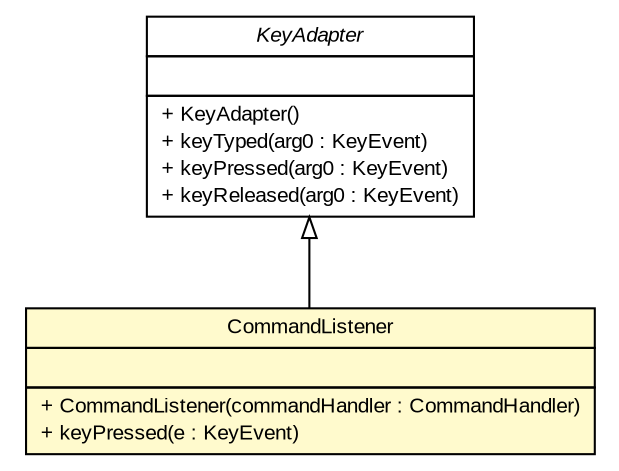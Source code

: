 #!/usr/local/bin/dot
#
# Class diagram 
# Generated by UMLGraph version R5_6 (http://www.umlgraph.org/)
#

digraph G {
	edge [fontname="arial",fontsize=10,labelfontname="arial",labelfontsize=10];
	node [fontname="arial",fontsize=10,shape=plaintext];
	nodesep=0.25;
	ranksep=0.5;
	// com.github.tilastokeskus.matertis.ui.listener.CommandListener
	c1394 [label=<<table title="com.github.tilastokeskus.matertis.ui.listener.CommandListener" border="0" cellborder="1" cellspacing="0" cellpadding="2" port="p" bgcolor="lemonChiffon" href="./CommandListener.html">
		<tr><td><table border="0" cellspacing="0" cellpadding="1">
<tr><td align="center" balign="center"> CommandListener </td></tr>
		</table></td></tr>
		<tr><td><table border="0" cellspacing="0" cellpadding="1">
<tr><td align="left" balign="left">  </td></tr>
		</table></td></tr>
		<tr><td><table border="0" cellspacing="0" cellpadding="1">
<tr><td align="left" balign="left"> + CommandListener(commandHandler : CommandHandler) </td></tr>
<tr><td align="left" balign="left"> + keyPressed(e : KeyEvent) </td></tr>
		</table></td></tr>
		</table>>, URL="./CommandListener.html", fontname="arial", fontcolor="black", fontsize=10.0];
	//com.github.tilastokeskus.matertis.ui.listener.CommandListener extends java.awt.event.KeyAdapter
	c1404:p -> c1394:p [dir=back,arrowtail=empty];
	// java.awt.event.KeyAdapter
	c1404 [label=<<table title="java.awt.event.KeyAdapter" border="0" cellborder="1" cellspacing="0" cellpadding="2" port="p" href="http://java.sun.com/j2se/1.4.2/docs/api/java/awt/event/KeyAdapter.html">
		<tr><td><table border="0" cellspacing="0" cellpadding="1">
<tr><td align="center" balign="center"><font face="arial italic"> KeyAdapter </font></td></tr>
		</table></td></tr>
		<tr><td><table border="0" cellspacing="0" cellpadding="1">
<tr><td align="left" balign="left">  </td></tr>
		</table></td></tr>
		<tr><td><table border="0" cellspacing="0" cellpadding="1">
<tr><td align="left" balign="left"> + KeyAdapter() </td></tr>
<tr><td align="left" balign="left"> + keyTyped(arg0 : KeyEvent) </td></tr>
<tr><td align="left" balign="left"> + keyPressed(arg0 : KeyEvent) </td></tr>
<tr><td align="left" balign="left"> + keyReleased(arg0 : KeyEvent) </td></tr>
		</table></td></tr>
		</table>>, URL="http://java.sun.com/j2se/1.4.2/docs/api/java/awt/event/KeyAdapter.html", fontname="arial", fontcolor="black", fontsize=10.0];
}

